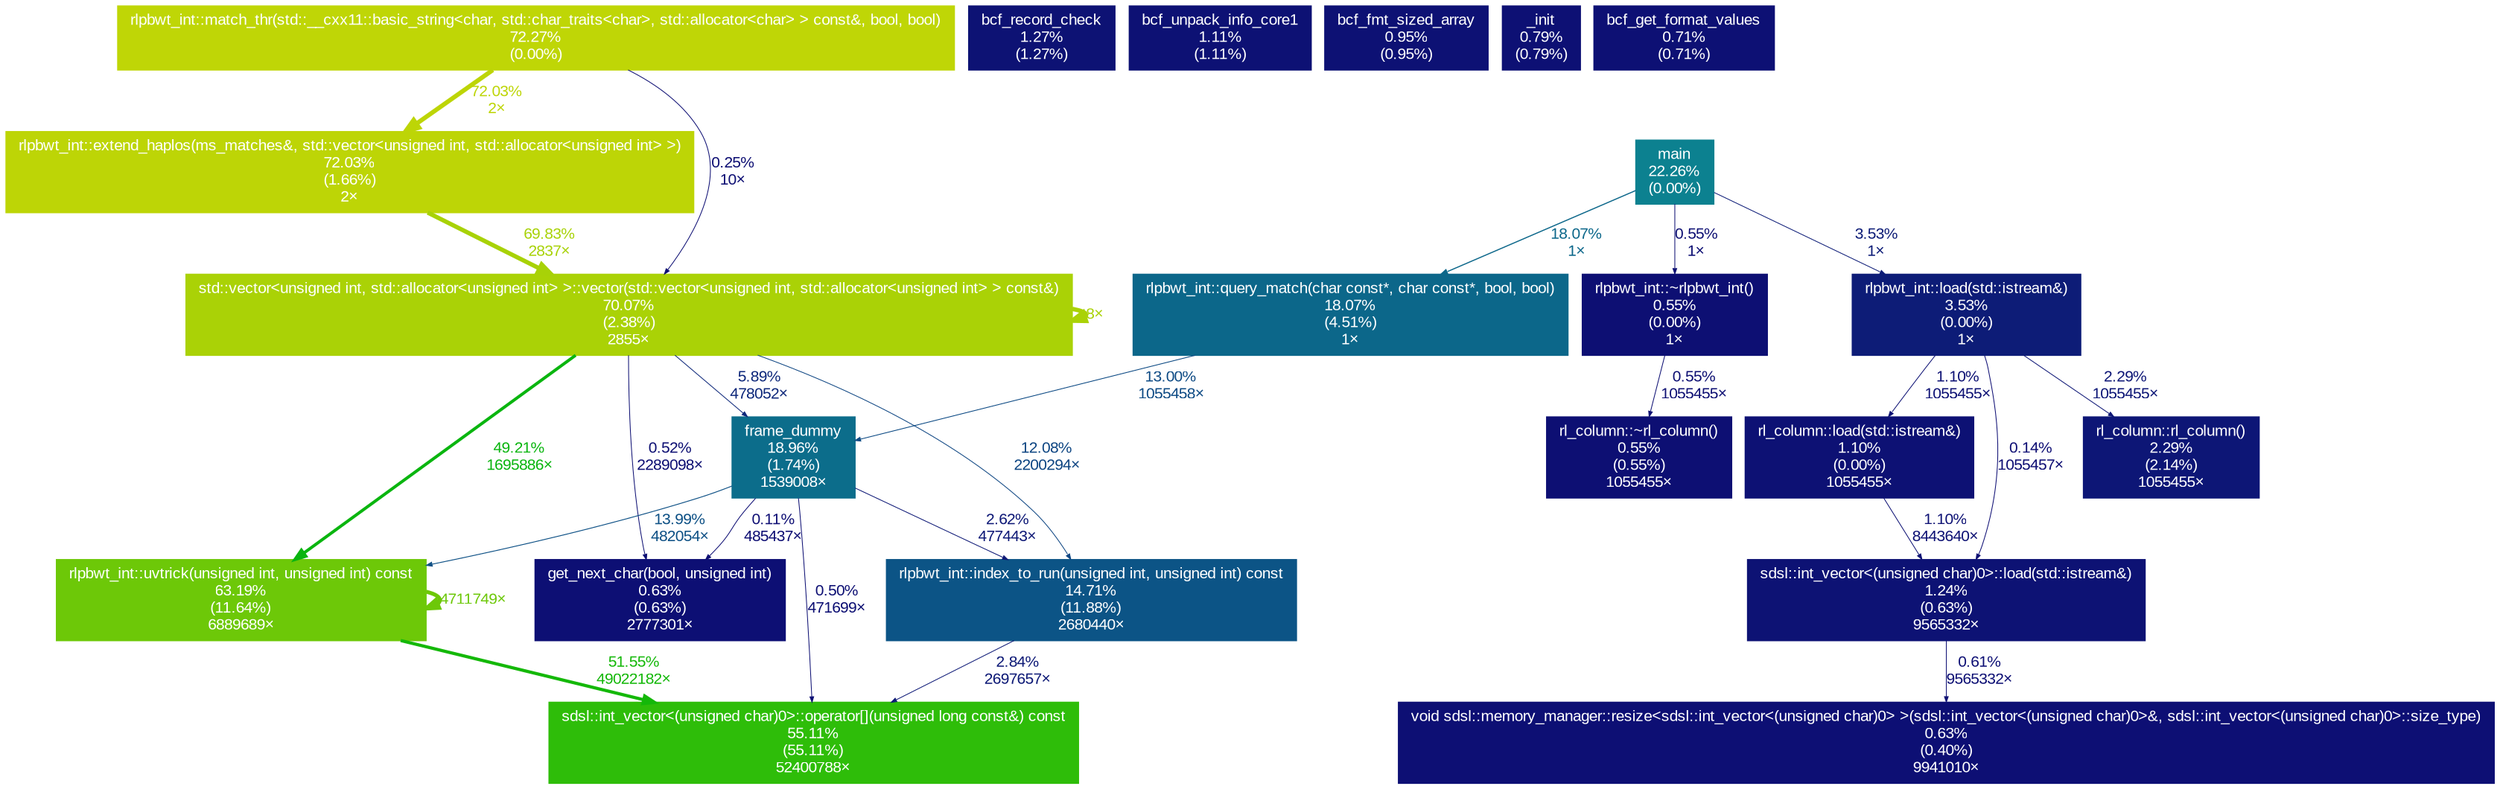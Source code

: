 digraph {
	graph [fontname=Arial, nodesep=0.125, ranksep=0.25];
	node [fontcolor=white, fontname=Arial, height=0, shape=box, style=filled, width=0];
	edge [fontname=Arial];
	1 [color="#bfd606", fontcolor="#ffffff", fontsize="10.00", label="rlpbwt_int::match_thr(std::__cxx11::basic_string<char, std::char_traits<char>, std::allocator<char> > const&, bool, bool)\n72.27%\n(0.00%)"];
	1 -> 2 [arrowsize="0.85", color="#bdd506", fontcolor="#bdd506", fontsize="10.00", label="72.03%\n2×", labeldistance="2.88", penwidth="2.88"];
	1 -> 3 [arrowsize="0.35", color="#0d0e73", fontcolor="#0d0e73", fontsize="10.00", label="0.25%\n10×", labeldistance="0.50", penwidth="0.50"];
	2 [color="#bdd506", fontcolor="#ffffff", fontsize="10.00", label="rlpbwt_int::extend_haplos(ms_matches&, std::vector<unsigned int, std::allocator<unsigned int> >)\n72.03%\n(1.66%)\n2×"];
	2 -> 3 [arrowsize="0.84", color="#a8d207", fontcolor="#a8d207", fontsize="10.00", label="69.83%\n2837×", labeldistance="2.79", penwidth="2.79"];
	3 [color="#aad206", fontcolor="#ffffff", fontsize="10.00", label="std::vector<unsigned int, std::allocator<unsigned int> >::vector(std::vector<unsigned int, std::allocator<unsigned int> > const&)\n70.07%\n(2.38%)\n2855×"];
	3 -> 3 [arrowsize="0.84", color="#aad206", fontcolor="#aad206", fontsize="10.00", label="8×", labeldistance="2.80", penwidth="2.80"];
	3 -> 4 [arrowsize="0.70", color="#0ab50f", fontcolor="#0ab50f", fontsize="10.00", label="49.21%\n1695886×", labeldistance="1.97", penwidth="1.97"];
	3 -> 7 [arrowsize="0.35", color="#0d277a", fontcolor="#0d277a", fontsize="10.00", label="5.89%\n478052×", labeldistance="0.50", penwidth="0.50"];
	3 -> 9 [arrowsize="0.35", color="#0d4582", fontcolor="#0d4582", fontsize="10.00", label="12.08%\n2200294×", labeldistance="0.50", penwidth="0.50"];
	3 -> 19 [arrowsize="0.35", color="#0d0f73", fontcolor="#0d0f73", fontsize="10.00", label="0.52%\n2289098×", labeldistance="0.50", penwidth="0.50"];
	4 [color="#6dc808", fontcolor="#ffffff", fontsize="10.00", label="rlpbwt_int::uvtrick(unsigned int, unsigned int) const\n63.19%\n(11.64%)\n6889689×"];
	4 -> 4 [arrowsize="0.79", color="#6dc808", fontcolor="#6dc808", fontsize="10.00", label="4711749×", labeldistance="2.53", penwidth="2.53"];
	4 -> 5 [arrowsize="0.72", color="#14b809", fontcolor="#14b809", fontsize="10.00", label="51.55%\n49022182×", labeldistance="2.06", penwidth="2.06"];
	5 [color="#2ebd09", fontcolor="#ffffff", fontsize="10.00", label="sdsl::int_vector<(unsigned char)0>::operator[](unsigned long const&) const\n55.11%\n(55.11%)\n52400788×"];
	6 [color="#0c8190", fontcolor="#ffffff", fontsize="10.00", label="main\n22.26%\n(0.00%)"];
	6 -> 8 [arrowsize="0.43", color="#0c678a", fontcolor="#0c678a", fontsize="10.00", label="18.07%\n1×", labeldistance="0.72", penwidth="0.72"];
	6 -> 10 [arrowsize="0.35", color="#0d1c77", fontcolor="#0d1c77", fontsize="10.00", label="3.53%\n1×", labeldistance="0.50", penwidth="0.50"];
	6 -> 22 [arrowsize="0.35", color="#0d0f73", fontcolor="#0d0f73", fontsize="10.00", label="0.55%\n1×", labeldistance="0.50", penwidth="0.50"];
	7 [color="#0c6d8b", fontcolor="#ffffff", fontsize="10.00", label="frame_dummy\n18.96%\n(1.74%)\n1539008×"];
	7 -> 4 [arrowsize="0.37", color="#0d5085", fontcolor="#0d5085", fontsize="10.00", label="13.99%\n482054×", labeldistance="0.56", penwidth="0.56"];
	7 -> 5 [arrowsize="0.35", color="#0d0f73", fontcolor="#0d0f73", fontsize="10.00", label="0.50%\n471699×", labeldistance="0.50", penwidth="0.50"];
	7 -> 9 [arrowsize="0.35", color="#0d1876", fontcolor="#0d1876", fontsize="10.00", label="2.62%\n477443×", labeldistance="0.50", penwidth="0.50"];
	7 -> 19 [arrowsize="0.35", color="#0d0d73", fontcolor="#0d0d73", fontsize="10.00", label="0.11%\n485437×", labeldistance="0.50", penwidth="0.50"];
	8 [color="#0c678a", fontcolor="#ffffff", fontsize="10.00", label="rlpbwt_int::query_match(char const*, char const*, bool, bool)\n18.07%\n(4.51%)\n1×"];
	8 -> 7 [arrowsize="0.36", color="#0d4a84", fontcolor="#0d4a84", fontsize="10.00", label="13.00%\n1055458×", labeldistance="0.52", penwidth="0.52"];
	9 [color="#0c5486", fontcolor="#ffffff", fontsize="10.00", label="rlpbwt_int::index_to_run(unsigned int, unsigned int) const\n14.71%\n(11.88%)\n2680440×"];
	9 -> 5 [arrowsize="0.35", color="#0d1976", fontcolor="#0d1976", fontsize="10.00", label="2.84%\n2697657×", labeldistance="0.50", penwidth="0.50"];
	10 [color="#0d1c77", fontcolor="#ffffff", fontsize="10.00", label="rlpbwt_int::load(std::istream&)\n3.53%\n(0.00%)\n1×"];
	10 -> 11 [arrowsize="0.35", color="#0d1676", fontcolor="#0d1676", fontsize="10.00", label="2.29%\n1055455×", labeldistance="0.50", penwidth="0.50"];
	10 -> 13 [arrowsize="0.35", color="#0d0d73", fontcolor="#0d0d73", fontsize="10.00", label="0.14%\n1055457×", labeldistance="0.50", penwidth="0.50"];
	10 -> 15 [arrowsize="0.35", color="#0d1174", fontcolor="#0d1174", fontsize="10.00", label="1.10%\n1055455×", labeldistance="0.50", penwidth="0.50"];
	11 [color="#0d1676", fontcolor="#ffffff", fontsize="10.00", label="rl_column::rl_column()\n2.29%\n(2.14%)\n1055455×"];
	12 [color="#0d1274", fontcolor="#ffffff", fontsize="10.00", label="bcf_record_check\n1.27%\n(1.27%)"];
	13 [color="#0d1274", fontcolor="#ffffff", fontsize="10.00", label="sdsl::int_vector<(unsigned char)0>::load(std::istream&)\n1.24%\n(0.63%)\n9565332×"];
	13 -> 20 [arrowsize="0.35", color="#0d0f74", fontcolor="#0d0f74", fontsize="10.00", label="0.61%\n9565332×", labeldistance="0.50", penwidth="0.50"];
	14 [color="#0d1174", fontcolor="#ffffff", fontsize="10.00", label="bcf_unpack_info_core1\n1.11%\n(1.11%)"];
	15 [color="#0d1174", fontcolor="#ffffff", fontsize="10.00", label="rl_column::load(std::istream&)\n1.10%\n(0.00%)\n1055455×"];
	15 -> 13 [arrowsize="0.35", color="#0d1174", fontcolor="#0d1174", fontsize="10.00", label="1.10%\n8443640×", labeldistance="0.50", penwidth="0.50"];
	16 [color="#0d1174", fontcolor="#ffffff", fontsize="10.00", label="bcf_fmt_sized_array\n0.95%\n(0.95%)"];
	17 [color="#0d1074", fontcolor="#ffffff", fontsize="10.00", label="_init\n0.79%\n(0.79%)"];
	18 [color="#0d1074", fontcolor="#ffffff", fontsize="10.00", label="bcf_get_format_values\n0.71%\n(0.71%)"];
	19 [color="#0d0f74", fontcolor="#ffffff", fontsize="10.00", label="get_next_char(bool, unsigned int)\n0.63%\n(0.63%)\n2777301×"];
	20 [color="#0d0f74", fontcolor="#ffffff", fontsize="10.00", label="void sdsl::memory_manager::resize<sdsl::int_vector<(unsigned char)0> >(sdsl::int_vector<(unsigned char)0>&, sdsl::int_vector<(unsigned char)0>::size_type)\n0.63%\n(0.40%)\n9941010×"];
	21 [color="#0d0f73", fontcolor="#ffffff", fontsize="10.00", label="rl_column::~rl_column()\n0.55%\n(0.55%)\n1055455×"];
	22 [color="#0d0f73", fontcolor="#ffffff", fontsize="10.00", label="rlpbwt_int::~rlpbwt_int()\n0.55%\n(0.00%)\n1×"];
	22 -> 21 [arrowsize="0.35", color="#0d0f73", fontcolor="#0d0f73", fontsize="10.00", label="0.55%\n1055455×", labeldistance="0.50", penwidth="0.50"];
}

